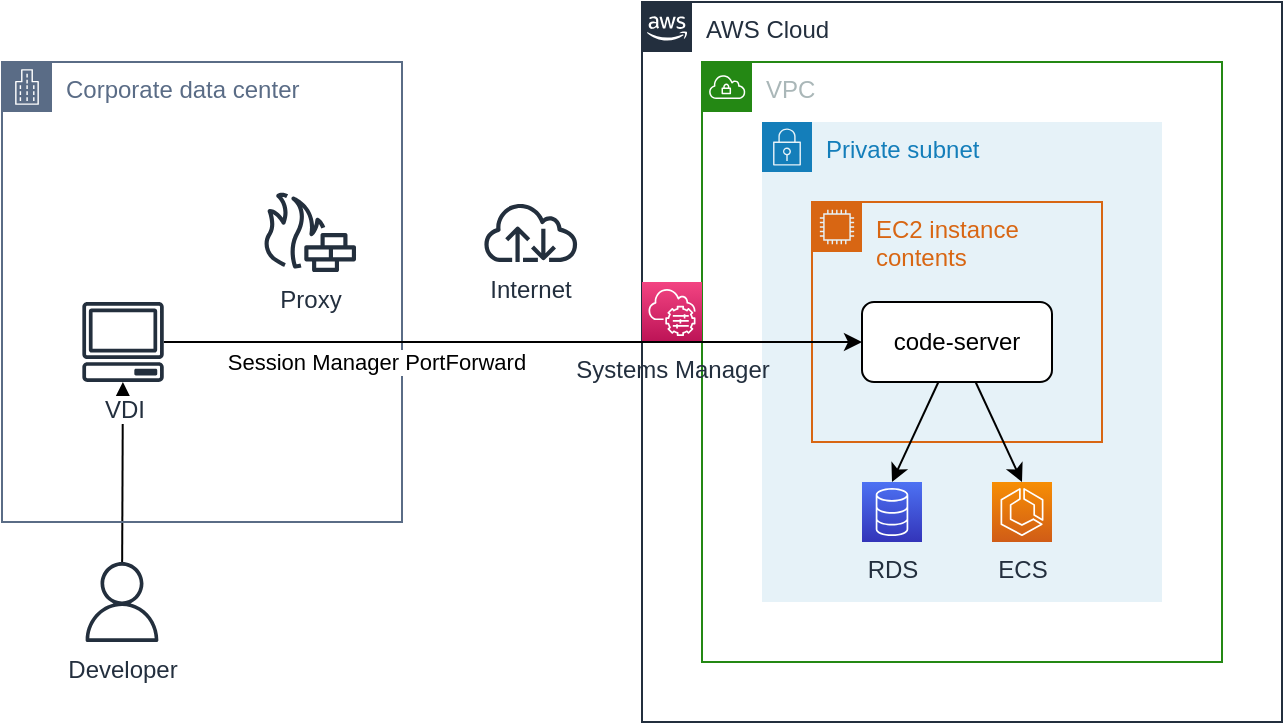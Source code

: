 <mxfile>
    <diagram id="9HHYLDq7i65JiXVfwn_P" name="ページ1">
        <mxGraphModel dx="513" dy="453" grid="1" gridSize="10" guides="1" tooltips="1" connect="1" arrows="1" fold="1" page="1" pageScale="1" pageWidth="1169" pageHeight="827" background="#FFFFFF" math="0" shadow="0">
            <root>
                <mxCell id="0"/>
                <mxCell id="1" parent="0"/>
                <mxCell id="11" value="AWS Cloud" style="points=[[0,0],[0.25,0],[0.5,0],[0.75,0],[1,0],[1,0.25],[1,0.5],[1,0.75],[1,1],[0.75,1],[0.5,1],[0.25,1],[0,1],[0,0.75],[0,0.5],[0,0.25]];outlineConnect=0;gradientColor=none;html=1;whiteSpace=wrap;fontSize=12;fontStyle=0;container=1;pointerEvents=0;collapsible=0;recursiveResize=0;shape=mxgraph.aws4.group;grIcon=mxgraph.aws4.group_aws_cloud_alt;strokeColor=#232F3E;fillColor=none;verticalAlign=top;align=left;spacingLeft=30;fontColor=#232F3E;dashed=0;" vertex="1" parent="1">
                    <mxGeometry x="360" y="40" width="320" height="360" as="geometry"/>
                </mxCell>
                <mxCell id="10" value="VPC" style="points=[[0,0],[0.25,0],[0.5,0],[0.75,0],[1,0],[1,0.25],[1,0.5],[1,0.75],[1,1],[0.75,1],[0.5,1],[0.25,1],[0,1],[0,0.75],[0,0.5],[0,0.25]];outlineConnect=0;gradientColor=none;html=1;whiteSpace=wrap;fontSize=12;fontStyle=0;container=1;pointerEvents=0;collapsible=0;recursiveResize=0;shape=mxgraph.aws4.group;grIcon=mxgraph.aws4.group_vpc;strokeColor=#248814;fillColor=none;verticalAlign=top;align=left;spacingLeft=30;fontColor=#AAB7B8;dashed=0;" vertex="1" parent="11">
                    <mxGeometry x="30" y="30" width="260" height="300" as="geometry"/>
                </mxCell>
                <mxCell id="14" value="Private subnet" style="points=[[0,0],[0.25,0],[0.5,0],[0.75,0],[1,0],[1,0.25],[1,0.5],[1,0.75],[1,1],[0.75,1],[0.5,1],[0.25,1],[0,1],[0,0.75],[0,0.5],[0,0.25]];outlineConnect=0;gradientColor=none;html=1;whiteSpace=wrap;fontSize=12;fontStyle=0;container=1;pointerEvents=0;collapsible=0;recursiveResize=0;shape=mxgraph.aws4.group;grIcon=mxgraph.aws4.group_security_group;grStroke=0;strokeColor=#147EBA;fillColor=#E6F2F8;verticalAlign=top;align=left;spacingLeft=30;fontColor=#147EBA;dashed=0;" vertex="1" parent="10">
                    <mxGeometry x="30" y="30" width="200" height="240" as="geometry"/>
                </mxCell>
                <mxCell id="13" value="EC2 instance contents" style="points=[[0,0],[0.25,0],[0.5,0],[0.75,0],[1,0],[1,0.25],[1,0.5],[1,0.75],[1,1],[0.75,1],[0.5,1],[0.25,1],[0,1],[0,0.75],[0,0.5],[0,0.25]];outlineConnect=0;gradientColor=none;html=1;whiteSpace=wrap;fontSize=12;fontStyle=0;container=0;pointerEvents=0;collapsible=0;recursiveResize=0;shape=mxgraph.aws4.group;grIcon=mxgraph.aws4.group_ec2_instance_contents;strokeColor=#D86613;fillColor=none;verticalAlign=top;align=left;spacingLeft=30;fontColor=#D86613;dashed=0;" vertex="1" parent="14">
                    <mxGeometry x="25" y="40" width="145" height="120" as="geometry"/>
                </mxCell>
                <mxCell id="19" value="RDS" style="sketch=0;points=[[0,0,0],[0.25,0,0],[0.5,0,0],[0.75,0,0],[1,0,0],[0,1,0],[0.25,1,0],[0.5,1,0],[0.75,1,0],[1,1,0],[0,0.25,0],[0,0.5,0],[0,0.75,0],[1,0.25,0],[1,0.5,0],[1,0.75,0]];outlineConnect=0;fontColor=#232F3E;gradientColor=#4D72F3;gradientDirection=north;fillColor=#3334B9;strokeColor=#ffffff;dashed=0;verticalLabelPosition=bottom;verticalAlign=top;align=center;html=1;fontSize=12;fontStyle=0;aspect=fixed;shape=mxgraph.aws4.resourceIcon;resIcon=mxgraph.aws4.database;" vertex="1" parent="14">
                    <mxGeometry x="50" y="180" width="30" height="30" as="geometry"/>
                </mxCell>
                <mxCell id="21" value="ECS" style="sketch=0;points=[[0,0,0],[0.25,0,0],[0.5,0,0],[0.75,0,0],[1,0,0],[0,1,0],[0.25,1,0],[0.5,1,0],[0.75,1,0],[1,1,0],[0,0.25,0],[0,0.5,0],[0,0.75,0],[1,0.25,0],[1,0.5,0],[1,0.75,0]];outlineConnect=0;fontColor=#232F3E;gradientColor=#F78E04;gradientDirection=north;fillColor=#D05C17;strokeColor=#ffffff;dashed=0;verticalLabelPosition=bottom;verticalAlign=top;align=center;html=1;fontSize=12;fontStyle=0;aspect=fixed;shape=mxgraph.aws4.resourceIcon;resIcon=mxgraph.aws4.ecs;" vertex="1" parent="14">
                    <mxGeometry x="115" y="180" width="30" height="30" as="geometry"/>
                </mxCell>
                <mxCell id="22" style="edgeStyle=none;html=1;entryX=0.5;entryY=0;entryDx=0;entryDy=0;entryPerimeter=0;" edge="1" parent="14" source="16" target="19">
                    <mxGeometry relative="1" as="geometry"/>
                </mxCell>
                <mxCell id="23" style="edgeStyle=none;html=1;entryX=0.5;entryY=0;entryDx=0;entryDy=0;entryPerimeter=0;" edge="1" parent="14" source="16" target="21">
                    <mxGeometry relative="1" as="geometry"/>
                </mxCell>
                <mxCell id="16" value="code-server" style="rounded=1;whiteSpace=wrap;html=1;" vertex="1" parent="14">
                    <mxGeometry x="50" y="90" width="95" height="40" as="geometry"/>
                </mxCell>
                <mxCell id="15" value="Systems Manager" style="sketch=0;points=[[0,0,0],[0.25,0,0],[0.5,0,0],[0.75,0,0],[1,0,0],[0,1,0],[0.25,1,0],[0.5,1,0],[0.75,1,0],[1,1,0],[0,0.25,0],[0,0.5,0],[0,0.75,0],[1,0.25,0],[1,0.5,0],[1,0.75,0]];points=[[0,0,0],[0.25,0,0],[0.5,0,0],[0.75,0,0],[1,0,0],[0,1,0],[0.25,1,0],[0.5,1,0],[0.75,1,0],[1,1,0],[0,0.25,0],[0,0.5,0],[0,0.75,0],[1,0.25,0],[1,0.5,0],[1,0.75,0]];outlineConnect=0;fontColor=#232F3E;gradientColor=#F34482;gradientDirection=north;fillColor=#BC1356;strokeColor=#ffffff;dashed=0;verticalLabelPosition=bottom;verticalAlign=top;align=center;html=1;fontSize=12;fontStyle=0;aspect=fixed;shape=mxgraph.aws4.resourceIcon;resIcon=mxgraph.aws4.systems_manager;" vertex="1" parent="11">
                    <mxGeometry y="140" width="30" height="30" as="geometry"/>
                </mxCell>
                <mxCell id="9" style="edgeStyle=none;html=1;" edge="1" parent="1" source="2" target="4">
                    <mxGeometry relative="1" as="geometry"/>
                </mxCell>
                <mxCell id="2" value="Developer" style="sketch=0;outlineConnect=0;fontColor=#232F3E;gradientColor=none;fillColor=#232F3D;strokeColor=none;dashed=0;verticalLabelPosition=bottom;verticalAlign=top;align=center;html=1;fontSize=12;fontStyle=0;aspect=fixed;pointerEvents=1;shape=mxgraph.aws4.user;" vertex="1" parent="1">
                    <mxGeometry x="80" y="320" width="40" height="40" as="geometry"/>
                </mxCell>
                <mxCell id="5" value="Internet" style="sketch=0;outlineConnect=0;fontColor=#232F3E;gradientColor=none;fillColor=#232F3D;strokeColor=none;dashed=0;verticalLabelPosition=bottom;verticalAlign=top;align=center;html=1;fontSize=12;fontStyle=0;aspect=fixed;pointerEvents=1;shape=mxgraph.aws4.internet;" vertex="1" parent="1">
                    <mxGeometry x="280" y="140" width="48.75" height="30" as="geometry"/>
                </mxCell>
                <mxCell id="8" value="Corporate data center" style="points=[[0,0],[0.25,0],[0.5,0],[0.75,0],[1,0],[1,0.25],[1,0.5],[1,0.75],[1,1],[0.75,1],[0.5,1],[0.25,1],[0,1],[0,0.75],[0,0.5],[0,0.25]];outlineConnect=0;gradientColor=none;html=1;whiteSpace=wrap;fontSize=12;fontStyle=0;container=0;pointerEvents=0;collapsible=0;recursiveResize=0;shape=mxgraph.aws4.group;grIcon=mxgraph.aws4.group_corporate_data_center;strokeColor=#5A6C86;fillColor=none;verticalAlign=top;align=left;spacingLeft=30;fontColor=#5A6C86;dashed=0;" vertex="1" parent="1">
                    <mxGeometry x="40" y="70" width="200" height="230" as="geometry"/>
                </mxCell>
                <mxCell id="17" style="edgeStyle=none;html=1;entryX=0;entryY=0.5;entryDx=0;entryDy=0;" edge="1" parent="1" source="4" target="16">
                    <mxGeometry relative="1" as="geometry">
                        <mxPoint x="300" y="210" as="targetPoint"/>
                    </mxGeometry>
                </mxCell>
                <mxCell id="18" value="Session Manager PortForward" style="edgeLabel;html=1;align=center;verticalAlign=middle;resizable=0;points=[];" vertex="1" connectable="0" parent="17">
                    <mxGeometry x="-0.134" y="-1" relative="1" as="geometry">
                        <mxPoint x="-45" y="9" as="offset"/>
                    </mxGeometry>
                </mxCell>
                <mxCell id="6" value="Proxy" style="sketch=0;outlineConnect=0;fontColor=#232F3E;gradientColor=none;fillColor=#232F3D;strokeColor=none;dashed=0;verticalLabelPosition=bottom;verticalAlign=top;align=center;html=1;fontSize=12;fontStyle=0;aspect=fixed;pointerEvents=1;shape=mxgraph.aws4.generic_firewall;" vertex="1" parent="1">
                    <mxGeometry x="170" y="135" width="47.27" height="40" as="geometry"/>
                </mxCell>
                <mxCell id="4" value="VDI" style="sketch=0;outlineConnect=0;fontColor=#232F3E;gradientColor=none;fillColor=#232F3D;strokeColor=none;dashed=0;verticalLabelPosition=bottom;verticalAlign=top;align=center;html=1;fontSize=12;fontStyle=0;aspect=fixed;pointerEvents=1;shape=mxgraph.aws4.client;labelBackgroundColor=default;" vertex="1" parent="1">
                    <mxGeometry x="80" y="190" width="41.05" height="40" as="geometry"/>
                </mxCell>
            </root>
        </mxGraphModel>
    </diagram>
    <diagram name="port-forward" id="AV70jBKwfXA0qfmm-U4t">
        <mxGraphModel dx="1069" dy="453" grid="1" gridSize="10" guides="1" tooltips="1" connect="1" arrows="1" fold="1" page="1" pageScale="1" pageWidth="1169" pageHeight="827" background="#FFFFFF" math="0" shadow="0">
            <root>
                <mxCell id="c7TzceurybHqPkoQGUoN-0"/>
                <mxCell id="c7TzceurybHqPkoQGUoN-1" parent="c7TzceurybHqPkoQGUoN-0"/>
                <mxCell id="smao1aKQK8r9l-RYpVJB-0" value="" style="group" vertex="1" connectable="0" parent="c7TzceurybHqPkoQGUoN-1">
                    <mxGeometry x="40" y="40" width="640" height="360" as="geometry"/>
                </mxCell>
                <mxCell id="c7TzceurybHqPkoQGUoN-2" value="AWS Cloud" style="points=[[0,0],[0.25,0],[0.5,0],[0.75,0],[1,0],[1,0.25],[1,0.5],[1,0.75],[1,1],[0.75,1],[0.5,1],[0.25,1],[0,1],[0,0.75],[0,0.5],[0,0.25]];outlineConnect=0;gradientColor=none;html=1;whiteSpace=wrap;fontSize=12;fontStyle=0;container=1;pointerEvents=0;collapsible=0;recursiveResize=0;shape=mxgraph.aws4.group;grIcon=mxgraph.aws4.group_aws_cloud_alt;strokeColor=#232F3E;fillColor=none;verticalAlign=top;align=left;spacingLeft=30;fontColor=#232F3E;dashed=0;" vertex="1" parent="smao1aKQK8r9l-RYpVJB-0">
                    <mxGeometry x="320" width="320" height="360" as="geometry"/>
                </mxCell>
                <mxCell id="c7TzceurybHqPkoQGUoN-3" value="VPC" style="points=[[0,0],[0.25,0],[0.5,0],[0.75,0],[1,0],[1,0.25],[1,0.5],[1,0.75],[1,1],[0.75,1],[0.5,1],[0.25,1],[0,1],[0,0.75],[0,0.5],[0,0.25]];outlineConnect=0;gradientColor=none;html=1;whiteSpace=wrap;fontSize=12;fontStyle=0;container=1;pointerEvents=0;collapsible=0;recursiveResize=0;shape=mxgraph.aws4.group;grIcon=mxgraph.aws4.group_vpc;strokeColor=#248814;fillColor=none;verticalAlign=top;align=left;spacingLeft=30;fontColor=#AAB7B8;dashed=0;" vertex="1" parent="c7TzceurybHqPkoQGUoN-2">
                    <mxGeometry x="30" y="30" width="260" height="300" as="geometry"/>
                </mxCell>
                <mxCell id="c7TzceurybHqPkoQGUoN-4" value="Private subnet" style="points=[[0,0],[0.25,0],[0.5,0],[0.75,0],[1,0],[1,0.25],[1,0.5],[1,0.75],[1,1],[0.75,1],[0.5,1],[0.25,1],[0,1],[0,0.75],[0,0.5],[0,0.25]];outlineConnect=0;gradientColor=none;html=1;whiteSpace=wrap;fontSize=12;fontStyle=0;container=1;pointerEvents=0;collapsible=0;recursiveResize=0;shape=mxgraph.aws4.group;grIcon=mxgraph.aws4.group_security_group;grStroke=0;strokeColor=#147EBA;fillColor=#E6F2F8;verticalAlign=top;align=left;spacingLeft=30;fontColor=#147EBA;dashed=0;" vertex="1" parent="c7TzceurybHqPkoQGUoN-3">
                    <mxGeometry x="30" y="30" width="200" height="240" as="geometry"/>
                </mxCell>
                <mxCell id="c7TzceurybHqPkoQGUoN-5" value="EC2 instance contents" style="points=[[0,0],[0.25,0],[0.5,0],[0.75,0],[1,0],[1,0.25],[1,0.5],[1,0.75],[1,1],[0.75,1],[0.5,1],[0.25,1],[0,1],[0,0.75],[0,0.5],[0,0.25]];outlineConnect=0;gradientColor=none;html=1;whiteSpace=wrap;fontSize=12;fontStyle=0;container=0;pointerEvents=0;collapsible=0;recursiveResize=0;shape=mxgraph.aws4.group;grIcon=mxgraph.aws4.group_ec2_instance_contents;strokeColor=#D86613;fillColor=none;verticalAlign=top;align=left;spacingLeft=30;fontColor=#D86613;dashed=0;" vertex="1" parent="c7TzceurybHqPkoQGUoN-4">
                    <mxGeometry x="25" y="40" width="145" height="170" as="geometry"/>
                </mxCell>
                <mxCell id="c7TzceurybHqPkoQGUoN-10" value="code-server&lt;br&gt;:8080" style="rounded=1;whiteSpace=wrap;html=1;" vertex="1" parent="c7TzceurybHqPkoQGUoN-4">
                    <mxGeometry x="50" y="90" width="95" height="40" as="geometry"/>
                </mxCell>
                <mxCell id="c7TzceurybHqPkoQGUoN-20" value="node.js&lt;br&gt;:3000" style="rounded=1;whiteSpace=wrap;html=1;" vertex="1" parent="c7TzceurybHqPkoQGUoN-4">
                    <mxGeometry x="50" y="150" width="95" height="40" as="geometry"/>
                </mxCell>
                <mxCell id="c7TzceurybHqPkoQGUoN-11" value="Systems Manager" style="sketch=0;points=[[0,0,0],[0.25,0,0],[0.5,0,0],[0.75,0,0],[1,0,0],[0,1,0],[0.25,1,0],[0.5,1,0],[0.75,1,0],[1,1,0],[0,0.25,0],[0,0.5,0],[0,0.75,0],[1,0.25,0],[1,0.5,0],[1,0.75,0]];points=[[0,0,0],[0.25,0,0],[0.5,0,0],[0.75,0,0],[1,0,0],[0,1,0],[0.25,1,0],[0.5,1,0],[0.75,1,0],[1,1,0],[0,0.25,0],[0,0.5,0],[0,0.75,0],[1,0.25,0],[1,0.5,0],[1,0.75,0]];outlineConnect=0;fontColor=#232F3E;gradientColor=#F34482;gradientDirection=north;fillColor=#BC1356;strokeColor=#ffffff;dashed=0;verticalLabelPosition=bottom;verticalAlign=top;align=center;html=1;fontSize=12;fontStyle=0;aspect=fixed;shape=mxgraph.aws4.resourceIcon;resIcon=mxgraph.aws4.systems_manager;" vertex="1" parent="c7TzceurybHqPkoQGUoN-2">
                    <mxGeometry y="140" width="30" height="30" as="geometry"/>
                </mxCell>
                <mxCell id="c7TzceurybHqPkoQGUoN-13" value="Developer" style="sketch=0;outlineConnect=0;fontColor=#232F3E;gradientColor=none;fillColor=#232F3D;strokeColor=none;dashed=0;verticalLabelPosition=bottom;verticalAlign=top;align=center;html=1;fontSize=12;fontStyle=0;aspect=fixed;pointerEvents=1;shape=mxgraph.aws4.user;" vertex="1" parent="smao1aKQK8r9l-RYpVJB-0">
                    <mxGeometry x="40" y="310" width="40" height="40" as="geometry"/>
                </mxCell>
                <mxCell id="c7TzceurybHqPkoQGUoN-14" value="Internet" style="sketch=0;outlineConnect=0;fontColor=#232F3E;gradientColor=none;fillColor=#232F3D;strokeColor=none;dashed=0;verticalLabelPosition=bottom;verticalAlign=top;align=center;html=1;fontSize=12;fontStyle=0;aspect=fixed;pointerEvents=1;shape=mxgraph.aws4.internet;" vertex="1" parent="smao1aKQK8r9l-RYpVJB-0">
                    <mxGeometry x="240" y="100" width="48.75" height="30" as="geometry"/>
                </mxCell>
                <mxCell id="c7TzceurybHqPkoQGUoN-15" value="Corporate data center" style="points=[[0,0],[0.25,0],[0.5,0],[0.75,0],[1,0],[1,0.25],[1,0.5],[1,0.75],[1,1],[0.75,1],[0.5,1],[0.25,1],[0,1],[0,0.75],[0,0.5],[0,0.25]];outlineConnect=0;gradientColor=none;html=1;whiteSpace=wrap;fontSize=12;fontStyle=0;container=0;pointerEvents=0;collapsible=0;recursiveResize=0;shape=mxgraph.aws4.group;grIcon=mxgraph.aws4.group_corporate_data_center;strokeColor=#5A6C86;fillColor=none;verticalAlign=top;align=left;spacingLeft=30;fontColor=#5A6C86;dashed=0;" vertex="1" parent="smao1aKQK8r9l-RYpVJB-0">
                    <mxGeometry y="30" width="200" height="250" as="geometry"/>
                </mxCell>
                <mxCell id="c7TzceurybHqPkoQGUoN-16" style="edgeStyle=none;html=1;entryX=0;entryY=0.5;entryDx=0;entryDy=0;" edge="1" parent="smao1aKQK8r9l-RYpVJB-0" source="c7TzceurybHqPkoQGUoN-19" target="c7TzceurybHqPkoQGUoN-10">
                    <mxGeometry relative="1" as="geometry">
                        <mxPoint x="260" y="170" as="targetPoint"/>
                    </mxGeometry>
                </mxCell>
                <mxCell id="c7TzceurybHqPkoQGUoN-17" value="Session Manager PortForward&lt;br&gt;:8080" style="edgeLabel;html=1;align=center;verticalAlign=middle;resizable=0;points=[];" vertex="1" connectable="0" parent="c7TzceurybHqPkoQGUoN-16">
                    <mxGeometry x="-0.134" y="-1" relative="1" as="geometry">
                        <mxPoint x="-42" y="19" as="offset"/>
                    </mxGeometry>
                </mxCell>
                <mxCell id="c7TzceurybHqPkoQGUoN-18" value="Proxy" style="sketch=0;outlineConnect=0;fontColor=#232F3E;gradientColor=none;fillColor=#232F3D;strokeColor=none;dashed=0;verticalLabelPosition=bottom;verticalAlign=top;align=center;html=1;fontSize=12;fontStyle=0;aspect=fixed;pointerEvents=1;shape=mxgraph.aws4.generic_firewall;" vertex="1" parent="smao1aKQK8r9l-RYpVJB-0">
                    <mxGeometry x="130" y="95" width="47.27" height="40" as="geometry"/>
                </mxCell>
                <mxCell id="c7TzceurybHqPkoQGUoN-21" style="edgeStyle=orthogonalEdgeStyle;html=1;entryX=0;entryY=0.5;entryDx=0;entryDy=0;" edge="1" parent="smao1aKQK8r9l-RYpVJB-0" source="c7TzceurybHqPkoQGUoN-19" target="c7TzceurybHqPkoQGUoN-20">
                    <mxGeometry relative="1" as="geometry">
                        <Array as="points">
                            <mxPoint x="100" y="170"/>
                            <mxPoint x="100" y="230"/>
                        </Array>
                    </mxGeometry>
                </mxCell>
                <mxCell id="c7TzceurybHqPkoQGUoN-23" value="Session Manager PortForward&lt;br&gt;:3000" style="edgeLabel;html=1;align=center;verticalAlign=middle;resizable=0;points=[];" vertex="1" connectable="0" parent="c7TzceurybHqPkoQGUoN-21">
                    <mxGeometry x="0.017" y="-2" relative="1" as="geometry">
                        <mxPoint x="-39" y="18" as="offset"/>
                    </mxGeometry>
                </mxCell>
                <mxCell id="c7TzceurybHqPkoQGUoN-19" value="VDI" style="sketch=0;outlineConnect=0;fontColor=#232F3E;gradientColor=none;fillColor=#232F3D;strokeColor=none;dashed=0;verticalLabelPosition=bottom;verticalAlign=top;align=center;html=1;fontSize=12;fontStyle=0;aspect=fixed;pointerEvents=1;shape=mxgraph.aws4.client;labelBackgroundColor=default;" vertex="1" parent="smao1aKQK8r9l-RYpVJB-0">
                    <mxGeometry x="40" y="150" width="41.05" height="40" as="geometry"/>
                </mxCell>
                <mxCell id="c7TzceurybHqPkoQGUoN-12" style="edgeStyle=none;html=1;" edge="1" parent="smao1aKQK8r9l-RYpVJB-0" source="c7TzceurybHqPkoQGUoN-13" target="c7TzceurybHqPkoQGUoN-19">
                    <mxGeometry relative="1" as="geometry"/>
                </mxCell>
                <mxCell id="c7TzceurybHqPkoQGUoN-25" value="" style="dashed=0;outlineConnect=0;html=1;align=center;labelPosition=center;verticalLabelPosition=bottom;verticalAlign=top;shape=mxgraph.weblogos.chrome;labelBackgroundColor=default;" vertex="1" parent="smao1aKQK8r9l-RYpVJB-0">
                    <mxGeometry x="60" y="165" width="30" height="30" as="geometry"/>
                </mxCell>
            </root>
        </mxGraphModel>
    </diagram>
</mxfile>